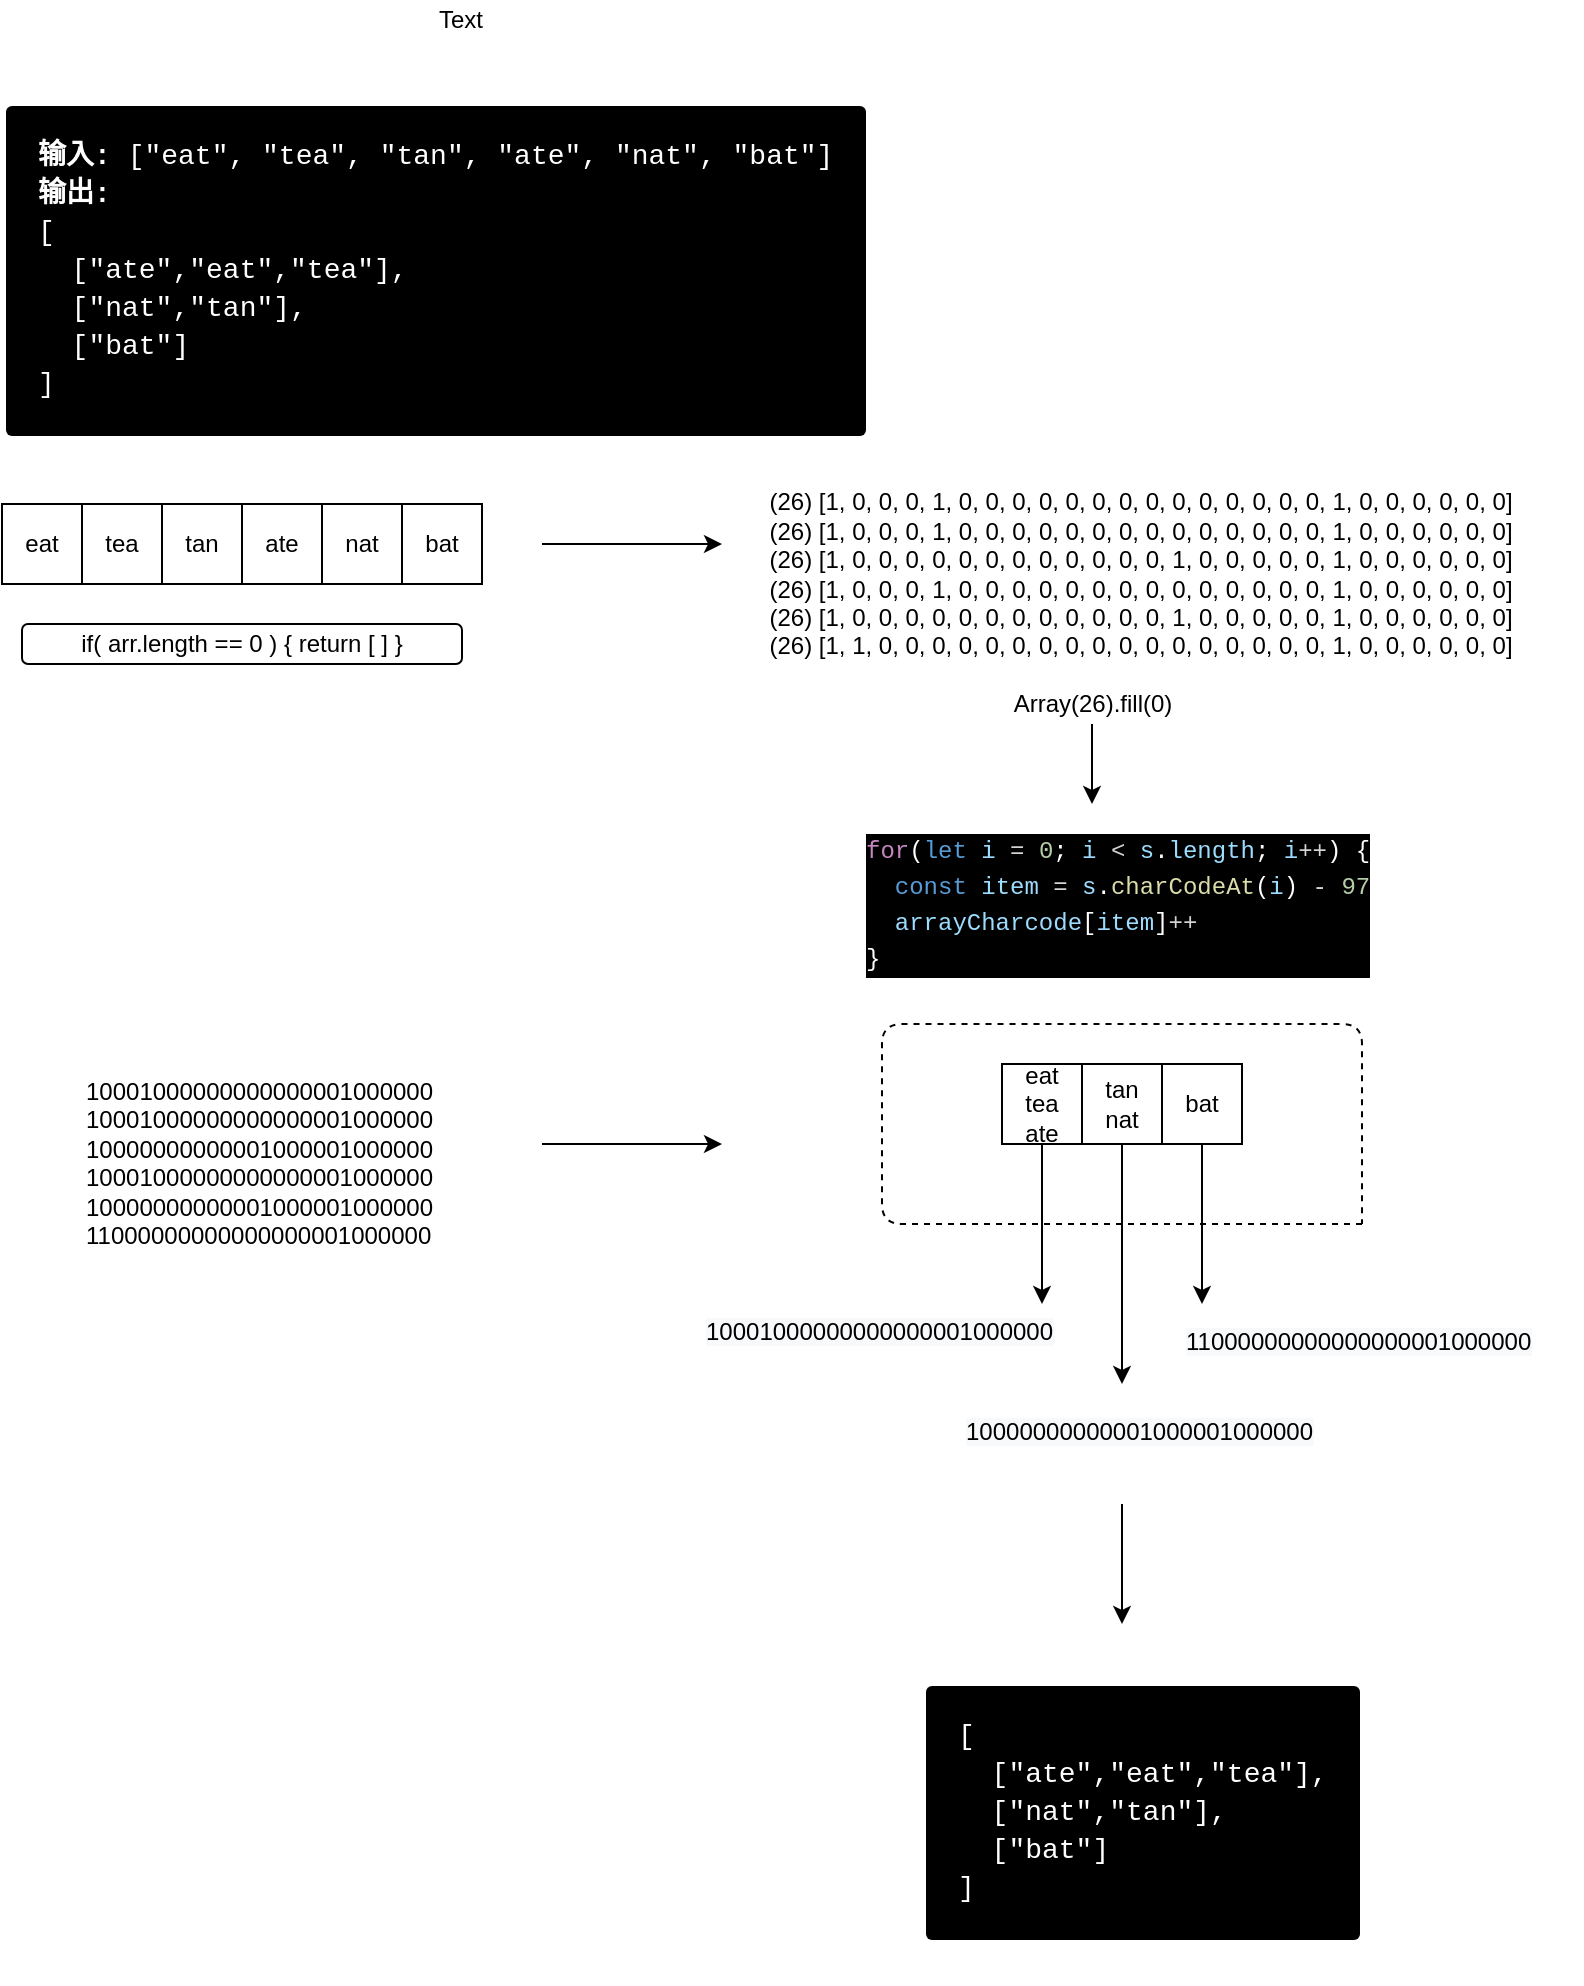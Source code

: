 <mxfile version="13.2.6" type="device"><diagram id="P1BEEaf_paiBmUwsp6_6" name="Page-1"><mxGraphModel dx="946" dy="1734" grid="1" gridSize="10" guides="1" tooltips="1" connect="1" arrows="1" fold="1" page="1" pageScale="1" pageWidth="827" pageHeight="1169" math="0" shadow="0"><root><mxCell id="0"/><mxCell id="1" parent="0"/><mxCell id="6VH2L5wpQqHdWv0MT7oa-2" value="&lt;meta charset=&quot;utf-8&quot;&gt;&lt;pre style=&quot;padding: 16px ; border-radius: 3px ; overflow: auto ; background-color: rgb(0 , 0 , 0) ; color: rgb(255 , 255 , 255) ; font-size: 14px ; font-style: normal ; font-weight: 400 ; letter-spacing: normal ; text-indent: 0px ; text-transform: none ; word-spacing: 0px&quot;&gt;&lt;code style=&quot;font-family: menlo, monaco, consolas, &amp;quot;droid sans mono&amp;quot;, &amp;quot;courier new&amp;quot;, monospace, &amp;quot;droid sans fallback&amp;quot;; font-size: 1em; line-height: 1.357em;&quot;&gt;&lt;strong&gt;输入:&lt;/strong&gt; &lt;code style=&quot;font-family: menlo, monaco, consolas, &amp;quot;droid sans mono&amp;quot;, &amp;quot;courier new&amp;quot;, monospace, &amp;quot;droid sans fallback&amp;quot;; font-size: 1em; line-height: 1.357em;&quot;&gt;[&quot;eat&quot;, &quot;tea&quot;, &quot;tan&quot;, &quot;ate&quot;, &quot;nat&quot;, &quot;bat&quot;]&lt;/code&gt;&#10;&lt;strong&gt;输出:&lt;/strong&gt;&#10;[&#10;  [&quot;ate&quot;,&quot;eat&quot;,&quot;tea&quot;],&#10;  [&quot;nat&quot;,&quot;tan&quot;],&#10;  [&quot;bat&quot;]&#10;]&lt;/code&gt;&lt;/pre&gt;" style="text;whiteSpace=wrap;html=1;" vertex="1" parent="1"><mxGeometry x="40" y="20" width="460" height="200" as="geometry"/></mxCell><mxCell id="LRIhTRXBejXR8VJru7NF-1" value="eat" style="rounded=0;whiteSpace=wrap;html=1;" vertex="1" parent="1"><mxGeometry x="40" y="240" width="40" height="40" as="geometry"/></mxCell><mxCell id="LRIhTRXBejXR8VJru7NF-2" value="tea" style="rounded=0;whiteSpace=wrap;html=1;" vertex="1" parent="1"><mxGeometry x="80" y="240" width="40" height="40" as="geometry"/></mxCell><mxCell id="LRIhTRXBejXR8VJru7NF-4" value="bat" style="rounded=0;whiteSpace=wrap;html=1;" vertex="1" parent="1"><mxGeometry x="240" y="240" width="40" height="40" as="geometry"/></mxCell><mxCell id="LRIhTRXBejXR8VJru7NF-5" value="tan" style="rounded=0;whiteSpace=wrap;html=1;" vertex="1" parent="1"><mxGeometry x="120" y="240" width="40" height="40" as="geometry"/></mxCell><mxCell id="LRIhTRXBejXR8VJru7NF-6" value="ate" style="rounded=0;whiteSpace=wrap;html=1;" vertex="1" parent="1"><mxGeometry x="160" y="240" width="40" height="40" as="geometry"/></mxCell><mxCell id="LRIhTRXBejXR8VJru7NF-7" value="nat" style="rounded=0;whiteSpace=wrap;html=1;" vertex="1" parent="1"><mxGeometry x="200" y="240" width="40" height="40" as="geometry"/></mxCell><mxCell id="LRIhTRXBejXR8VJru7NF-9" value="if( arr.length == 0 ) { return [ ] }" style="rounded=1;whiteSpace=wrap;html=1;" vertex="1" parent="1"><mxGeometry x="50" y="300" width="220" height="20" as="geometry"/></mxCell><mxCell id="LRIhTRXBejXR8VJru7NF-11" value="" style="endArrow=classic;html=1;" edge="1" parent="1"><mxGeometry width="50" height="50" relative="1" as="geometry"><mxPoint x="310" y="260" as="sourcePoint"/><mxPoint x="400" y="260" as="targetPoint"/></mxGeometry></mxCell><mxCell id="LRIhTRXBejXR8VJru7NF-12" value="&lt;div&gt;(26) [1, 0, 0, 0, 1, 0, 0, 0, 0, 0, 0, 0, 0, 0, 0, 0, 0, 0, 0, 1, 0, 0, 0, 0, 0, 0]&lt;/div&gt;&lt;div&gt;(26) [1, 0, 0, 0, 1, 0, 0, 0, 0, 0, 0, 0, 0, 0, 0, 0, 0, 0, 0, 1, 0, 0, 0, 0, 0, 0]&lt;/div&gt;&lt;div&gt;(26) [1, 0, 0, 0, 0, 0, 0, 0, 0, 0, 0, 0, 0, 1, 0, 0, 0, 0, 0, 1, 0, 0, 0, 0, 0, 0]&lt;/div&gt;&lt;div&gt;(26) [1, 0, 0, 0, 1, 0, 0, 0, 0, 0, 0, 0, 0, 0, 0, 0, 0, 0, 0, 1, 0, 0, 0, 0, 0, 0]&lt;/div&gt;&lt;div&gt;(26) [1, 0, 0, 0, 0, 0, 0, 0, 0, 0, 0, 0, 0, 1, 0, 0, 0, 0, 0, 1, 0, 0, 0, 0, 0, 0]&lt;/div&gt;&lt;div&gt;(26) [1, 1, 0, 0, 0, 0, 0, 0, 0, 0, 0, 0, 0, 0, 0, 0, 0, 0, 0, 1, 0, 0, 0, 0, 0, 0]&lt;/div&gt;" style="text;html=1;align=center;verticalAlign=middle;resizable=0;points=[];autosize=1;" vertex="1" parent="1"><mxGeometry x="414" y="230" width="390" height="90" as="geometry"/></mxCell><mxCell id="LRIhTRXBejXR8VJru7NF-15" value="" style="edgeStyle=orthogonalEdgeStyle;rounded=0;orthogonalLoop=1;jettySize=auto;html=1;" edge="1" parent="1" source="LRIhTRXBejXR8VJru7NF-13"><mxGeometry relative="1" as="geometry"><mxPoint x="585" y="390" as="targetPoint"/><Array as="points"><mxPoint x="585" y="380"/><mxPoint x="585" y="380"/></Array></mxGeometry></mxCell><mxCell id="LRIhTRXBejXR8VJru7NF-13" value="Array(26).fill(0)" style="text;html=1;align=center;verticalAlign=middle;resizable=0;points=[];autosize=1;" vertex="1" parent="1"><mxGeometry x="540" y="330" width="90" height="20" as="geometry"/></mxCell><mxCell id="LRIhTRXBejXR8VJru7NF-16" value="&lt;div style=&quot;color: rgb(255 , 255 , 255) ; background-color: rgb(0 , 0 , 0) ; font-family: &amp;#34;menlo&amp;#34; , &amp;#34;monaco&amp;#34; , &amp;#34;courier new&amp;#34; , monospace ; line-height: 18px&quot;&gt;&lt;div&gt;&lt;span style=&quot;color: #c586c0&quot;&gt;for&lt;/span&gt;(&lt;span style=&quot;color: #569cd6&quot;&gt;let&lt;/span&gt; &lt;span style=&quot;color: #9cdcfe&quot;&gt;i&lt;/span&gt; &lt;span style=&quot;color: #d4d4d4&quot;&gt;=&lt;/span&gt; &lt;span style=&quot;color: #b5cea8&quot;&gt;0&lt;/span&gt;; &lt;span style=&quot;color: #9cdcfe&quot;&gt;i&lt;/span&gt; &lt;span style=&quot;color: #d4d4d4&quot;&gt;&amp;lt;&lt;/span&gt; &lt;span style=&quot;color: #9cdcfe&quot;&gt;s&lt;/span&gt;.&lt;span style=&quot;color: #9cdcfe&quot;&gt;length&lt;/span&gt;; &lt;span style=&quot;color: #9cdcfe&quot;&gt;i&lt;/span&gt;&lt;span style=&quot;color: #d4d4d4&quot;&gt;++&lt;/span&gt;) {&lt;/div&gt;&lt;div&gt;            &lt;span style=&quot;color: #569cd6&quot;&gt;&amp;nbsp; const&lt;/span&gt; &lt;span style=&quot;color: #9cdcfe&quot;&gt;item&lt;/span&gt; &lt;span style=&quot;color: #d4d4d4&quot;&gt;=&lt;/span&gt; &lt;span style=&quot;color: #9cdcfe&quot;&gt;s&lt;/span&gt;.&lt;span style=&quot;color: #dcdcaa&quot;&gt;charCodeAt&lt;/span&gt;(&lt;span style=&quot;color: #9cdcfe&quot;&gt;i&lt;/span&gt;) &lt;span style=&quot;color: #d4d4d4&quot;&gt;-&lt;/span&gt; &lt;span style=&quot;color: #b5cea8&quot;&gt;97&lt;/span&gt;&lt;/div&gt;&lt;div&gt;            &lt;span style=&quot;color: #9cdcfe&quot;&gt;&amp;nbsp; arrayCharcode&lt;/span&gt;[&lt;span style=&quot;color: #9cdcfe&quot;&gt;item&lt;/span&gt;]&lt;span style=&quot;color: #d4d4d4&quot;&gt;++&lt;/span&gt;&lt;/div&gt;&lt;div&gt;        }&lt;/div&gt;&lt;/div&gt;" style="text;html=1;align=left;verticalAlign=middle;resizable=0;points=[];autosize=1;" vertex="1" parent="1"><mxGeometry x="470" y="400" width="270" height="80" as="geometry"/></mxCell><mxCell id="LRIhTRXBejXR8VJru7NF-17" value="&lt;div&gt;10001000000000000001000000&lt;/div&gt;&lt;div&gt;10001000000000000001000000&lt;br&gt;&lt;/div&gt;&lt;div&gt;10000000000001000001000000&lt;/div&gt;&lt;div&gt;10001000000000000001000000&lt;/div&gt;&lt;div&gt;10000000000001000001000000&lt;/div&gt;&lt;div&gt;11000000000000000001000000&lt;/div&gt;" style="text;whiteSpace=wrap;html=1;" vertex="1" parent="1"><mxGeometry x="80" y="520" width="200" height="100" as="geometry"/></mxCell><mxCell id="LRIhTRXBejXR8VJru7NF-20" value="Text" style="text;html=1;align=center;verticalAlign=middle;resizable=0;points=[];autosize=1;" vertex="1" parent="1"><mxGeometry x="249" y="-12" width="40" height="20" as="geometry"/></mxCell><mxCell id="LRIhTRXBejXR8VJru7NF-21" value="" style="endArrow=classic;html=1;" edge="1" parent="1"><mxGeometry width="50" height="50" relative="1" as="geometry"><mxPoint x="310" y="560" as="sourcePoint"/><mxPoint x="400" y="560" as="targetPoint"/></mxGeometry></mxCell><mxCell id="LRIhTRXBejXR8VJru7NF-31" value="" style="edgeStyle=orthogonalEdgeStyle;rounded=0;orthogonalLoop=1;jettySize=auto;html=1;" edge="1" parent="1" source="LRIhTRXBejXR8VJru7NF-24"><mxGeometry relative="1" as="geometry"><mxPoint x="560" y="640" as="targetPoint"/></mxGeometry></mxCell><mxCell id="LRIhTRXBejXR8VJru7NF-24" value="eat&lt;br&gt;tea&lt;br&gt;ate" style="rounded=0;whiteSpace=wrap;html=1;" vertex="1" parent="1"><mxGeometry x="540" y="520" width="40" height="40" as="geometry"/></mxCell><mxCell id="LRIhTRXBejXR8VJru7NF-37" value="" style="edgeStyle=orthogonalEdgeStyle;rounded=0;orthogonalLoop=1;jettySize=auto;html=1;" edge="1" parent="1" source="LRIhTRXBejXR8VJru7NF-26"><mxGeometry relative="1" as="geometry"><mxPoint x="640" y="640" as="targetPoint"/></mxGeometry></mxCell><mxCell id="LRIhTRXBejXR8VJru7NF-26" value="bat" style="rounded=0;whiteSpace=wrap;html=1;" vertex="1" parent="1"><mxGeometry x="620" y="520" width="40" height="40" as="geometry"/></mxCell><mxCell id="LRIhTRXBejXR8VJru7NF-34" value="" style="edgeStyle=orthogonalEdgeStyle;rounded=0;orthogonalLoop=1;jettySize=auto;html=1;" edge="1" parent="1" source="LRIhTRXBejXR8VJru7NF-27"><mxGeometry relative="1" as="geometry"><mxPoint x="600" y="680" as="targetPoint"/></mxGeometry></mxCell><mxCell id="LRIhTRXBejXR8VJru7NF-27" value="tan&lt;br&gt;nat" style="rounded=0;whiteSpace=wrap;html=1;" vertex="1" parent="1"><mxGeometry x="580" y="520" width="40" height="40" as="geometry"/></mxCell><mxCell id="LRIhTRXBejXR8VJru7NF-32" value="&lt;meta charset=&quot;utf-8&quot;&gt;&lt;div style=&quot;color: rgb(0, 0, 0); font-family: helvetica; font-size: 12px; font-style: normal; font-weight: 400; letter-spacing: normal; text-align: left; text-indent: 0px; text-transform: none; word-spacing: 0px; background-color: rgb(248, 249, 250);&quot;&gt;10001000000000000001000000&lt;/div&gt;&lt;br class=&quot;Apple-interchange-newline&quot;&gt;" style="text;whiteSpace=wrap;html=1;" vertex="1" parent="1"><mxGeometry x="390" y="640" width="200" height="40" as="geometry"/></mxCell><mxCell id="LRIhTRXBejXR8VJru7NF-35" value="&lt;meta charset=&quot;utf-8&quot;&gt;&lt;div style=&quot;color: rgb(0, 0, 0); font-family: helvetica; font-size: 12px; font-style: normal; font-weight: 400; letter-spacing: normal; text-align: left; text-indent: 0px; text-transform: none; word-spacing: 0px; background-color: rgb(248, 249, 250);&quot;&gt;10000000000001000001000000&lt;/div&gt;&lt;br class=&quot;Apple-interchange-newline&quot;&gt;" style="text;whiteSpace=wrap;html=1;" vertex="1" parent="1"><mxGeometry x="520" y="690" width="200" height="40" as="geometry"/></mxCell><mxCell id="LRIhTRXBejXR8VJru7NF-38" value="&lt;meta charset=&quot;utf-8&quot;&gt;&lt;span style=&quot;color: rgb(0, 0, 0); font-family: helvetica; font-size: 12px; font-style: normal; font-weight: 400; letter-spacing: normal; text-align: left; text-indent: 0px; text-transform: none; word-spacing: 0px; background-color: rgb(248, 249, 250); display: inline; float: none;&quot;&gt;11000000000000000001000000&lt;/span&gt;" style="text;whiteSpace=wrap;html=1;" vertex="1" parent="1"><mxGeometry x="630" y="645" width="200" height="30" as="geometry"/></mxCell><mxCell id="LRIhTRXBejXR8VJru7NF-39" value="" style="endArrow=none;dashed=1;html=1;" edge="1" parent="1"><mxGeometry width="50" height="50" relative="1" as="geometry"><mxPoint x="720" y="600" as="sourcePoint"/><mxPoint x="720" y="600" as="targetPoint"/><Array as="points"><mxPoint x="480" y="600"/><mxPoint x="480" y="500"/><mxPoint x="720" y="500"/></Array></mxGeometry></mxCell><mxCell id="LRIhTRXBejXR8VJru7NF-40" value="&lt;meta charset=&quot;utf-8&quot;&gt;&lt;pre style=&quot;font-style: normal ; font-weight: 400 ; letter-spacing: normal ; text-align: left ; text-indent: 0px ; text-transform: none ; word-spacing: 0px ; padding: 16px ; border-radius: 3px ; overflow: auto ; background-color: rgb(0 , 0 , 0) ; color: rgb(255 , 255 , 255) ; font-size: 14px&quot;&gt;&lt;code style=&quot;font-family: &amp;quot;menlo&amp;quot; , &amp;quot;monaco&amp;quot; , &amp;quot;consolas&amp;quot; , &amp;quot;droid sans mono&amp;quot; , &amp;quot;courier new&amp;quot; , monospace , &amp;quot;droid sans fallback&amp;quot; ; font-size: 1em ; line-height: 1.357em&quot;&gt;[&lt;br&gt;  [&quot;ate&quot;,&quot;eat&quot;,&quot;tea&quot;],&lt;br&gt;  [&quot;nat&quot;,&quot;tan&quot;],&lt;br&gt;  [&quot;bat&quot;]&lt;br&gt;]&lt;/code&gt;&lt;/pre&gt;" style="text;whiteSpace=wrap;html=1;" vertex="1" parent="1"><mxGeometry x="500" y="810" width="240" height="170" as="geometry"/></mxCell><mxCell id="LRIhTRXBejXR8VJru7NF-41" value="" style="endArrow=classic;html=1;" edge="1" parent="1"><mxGeometry width="50" height="50" relative="1" as="geometry"><mxPoint x="600" y="740" as="sourcePoint"/><mxPoint x="600" y="800" as="targetPoint"/></mxGeometry></mxCell></root></mxGraphModel></diagram></mxfile>